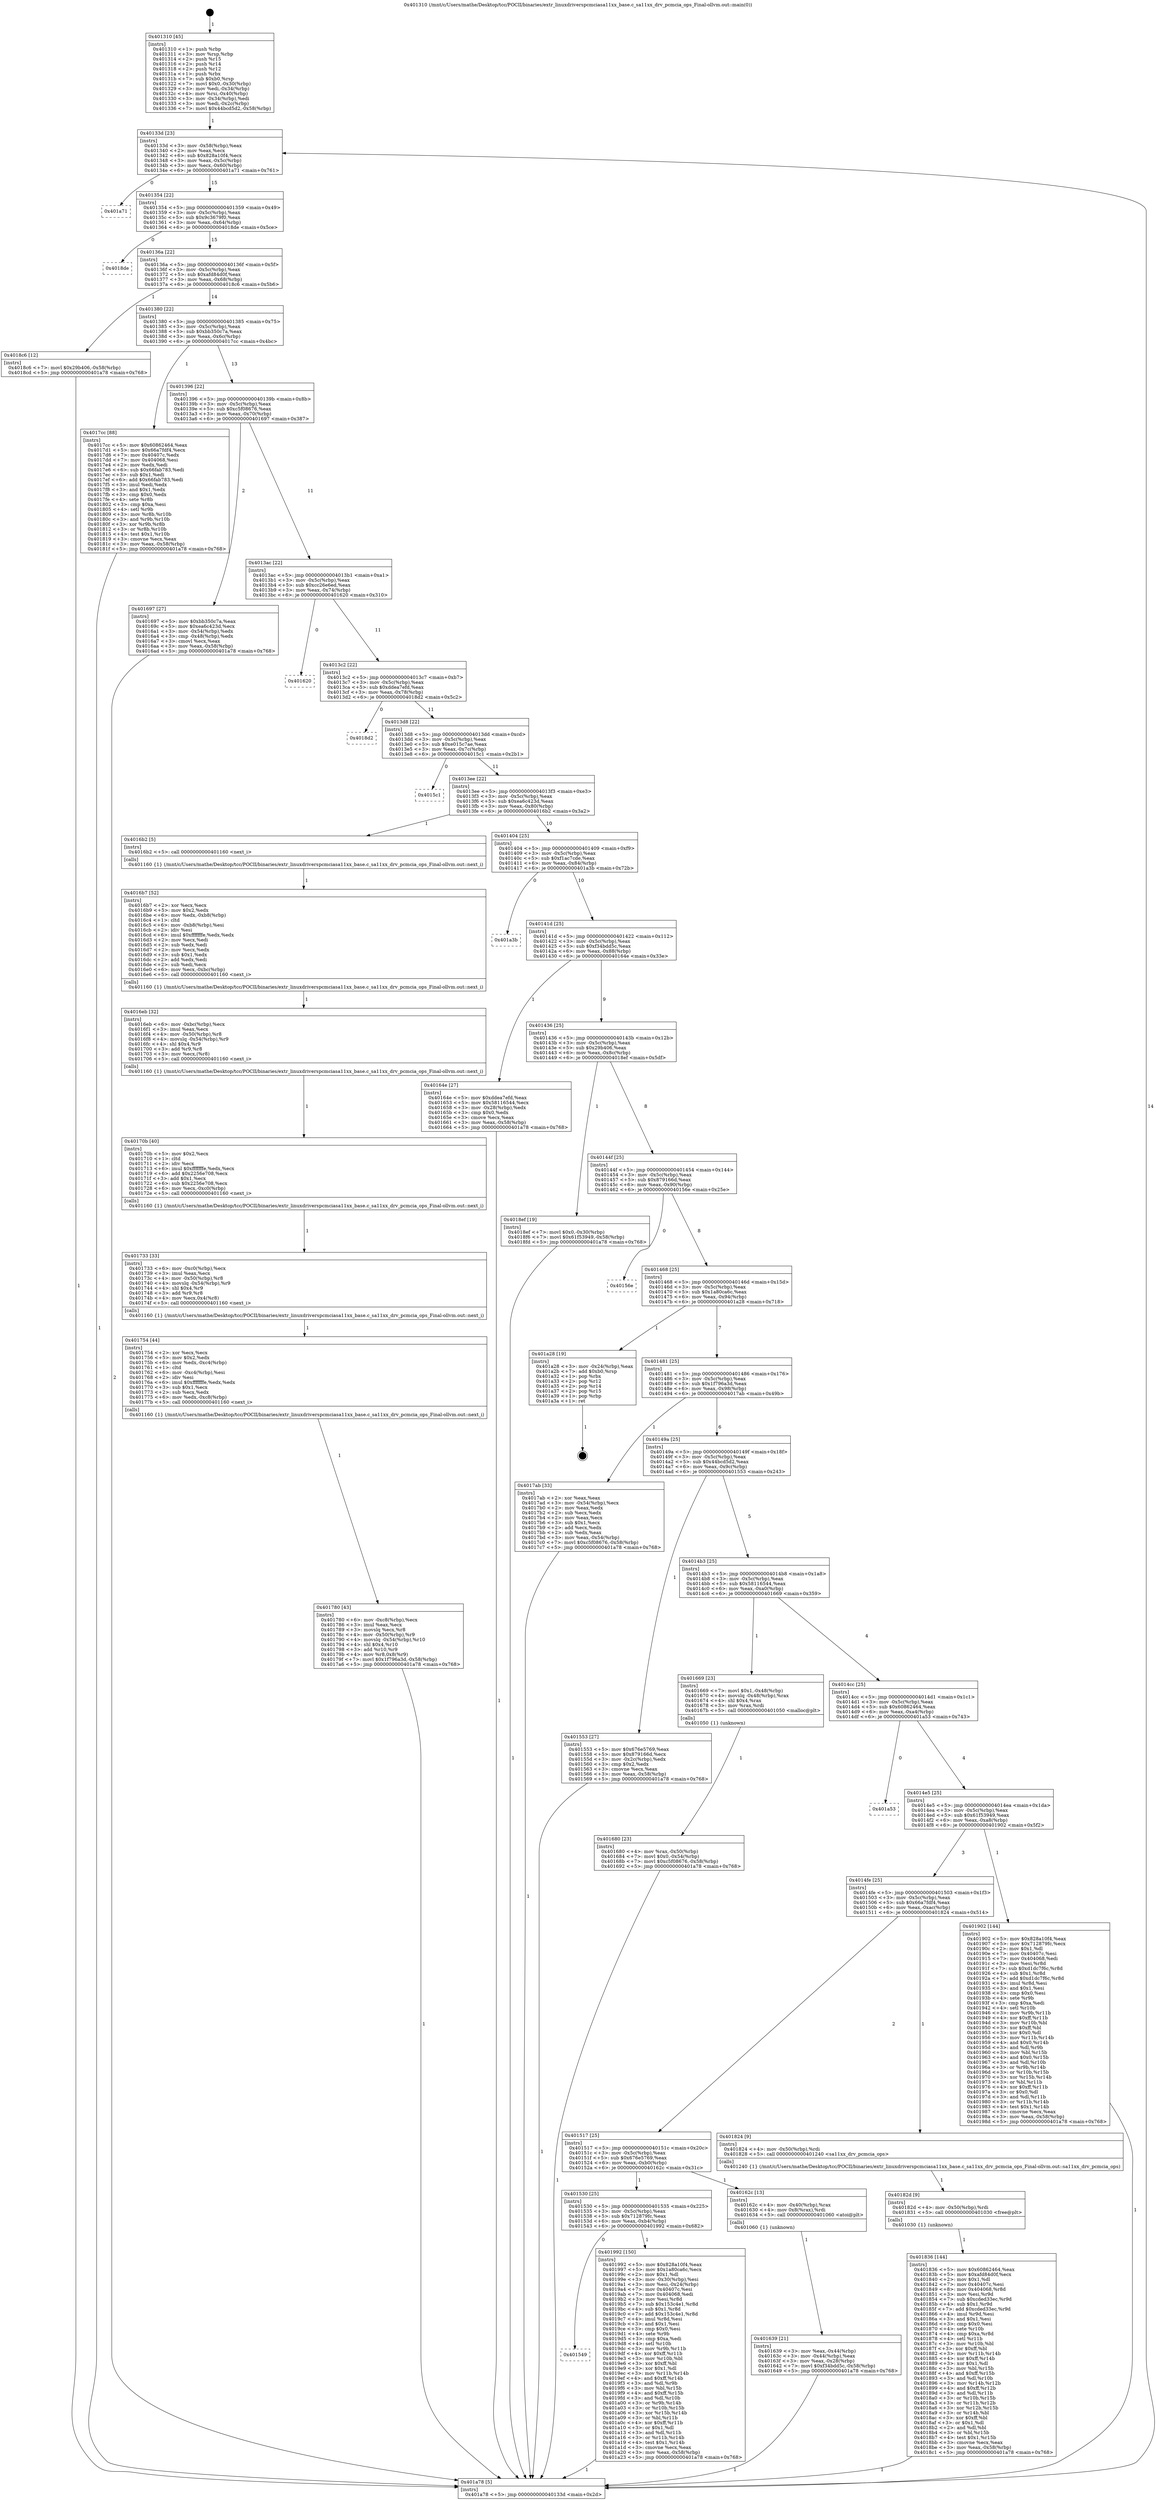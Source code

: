 digraph "0x401310" {
  label = "0x401310 (/mnt/c/Users/mathe/Desktop/tcc/POCII/binaries/extr_linuxdriverspcmciasa11xx_base.c_sa11xx_drv_pcmcia_ops_Final-ollvm.out::main(0))"
  labelloc = "t"
  node[shape=record]

  Entry [label="",width=0.3,height=0.3,shape=circle,fillcolor=black,style=filled]
  "0x40133d" [label="{
     0x40133d [23]\l
     | [instrs]\l
     &nbsp;&nbsp;0x40133d \<+3\>: mov -0x58(%rbp),%eax\l
     &nbsp;&nbsp;0x401340 \<+2\>: mov %eax,%ecx\l
     &nbsp;&nbsp;0x401342 \<+6\>: sub $0x828a10f4,%ecx\l
     &nbsp;&nbsp;0x401348 \<+3\>: mov %eax,-0x5c(%rbp)\l
     &nbsp;&nbsp;0x40134b \<+3\>: mov %ecx,-0x60(%rbp)\l
     &nbsp;&nbsp;0x40134e \<+6\>: je 0000000000401a71 \<main+0x761\>\l
  }"]
  "0x401a71" [label="{
     0x401a71\l
  }", style=dashed]
  "0x401354" [label="{
     0x401354 [22]\l
     | [instrs]\l
     &nbsp;&nbsp;0x401354 \<+5\>: jmp 0000000000401359 \<main+0x49\>\l
     &nbsp;&nbsp;0x401359 \<+3\>: mov -0x5c(%rbp),%eax\l
     &nbsp;&nbsp;0x40135c \<+5\>: sub $0x9c3679f0,%eax\l
     &nbsp;&nbsp;0x401361 \<+3\>: mov %eax,-0x64(%rbp)\l
     &nbsp;&nbsp;0x401364 \<+6\>: je 00000000004018de \<main+0x5ce\>\l
  }"]
  Exit [label="",width=0.3,height=0.3,shape=circle,fillcolor=black,style=filled,peripheries=2]
  "0x4018de" [label="{
     0x4018de\l
  }", style=dashed]
  "0x40136a" [label="{
     0x40136a [22]\l
     | [instrs]\l
     &nbsp;&nbsp;0x40136a \<+5\>: jmp 000000000040136f \<main+0x5f\>\l
     &nbsp;&nbsp;0x40136f \<+3\>: mov -0x5c(%rbp),%eax\l
     &nbsp;&nbsp;0x401372 \<+5\>: sub $0xafd84d0f,%eax\l
     &nbsp;&nbsp;0x401377 \<+3\>: mov %eax,-0x68(%rbp)\l
     &nbsp;&nbsp;0x40137a \<+6\>: je 00000000004018c6 \<main+0x5b6\>\l
  }"]
  "0x401549" [label="{
     0x401549\l
  }", style=dashed]
  "0x4018c6" [label="{
     0x4018c6 [12]\l
     | [instrs]\l
     &nbsp;&nbsp;0x4018c6 \<+7\>: movl $0x29b406,-0x58(%rbp)\l
     &nbsp;&nbsp;0x4018cd \<+5\>: jmp 0000000000401a78 \<main+0x768\>\l
  }"]
  "0x401380" [label="{
     0x401380 [22]\l
     | [instrs]\l
     &nbsp;&nbsp;0x401380 \<+5\>: jmp 0000000000401385 \<main+0x75\>\l
     &nbsp;&nbsp;0x401385 \<+3\>: mov -0x5c(%rbp),%eax\l
     &nbsp;&nbsp;0x401388 \<+5\>: sub $0xbb350c7a,%eax\l
     &nbsp;&nbsp;0x40138d \<+3\>: mov %eax,-0x6c(%rbp)\l
     &nbsp;&nbsp;0x401390 \<+6\>: je 00000000004017cc \<main+0x4bc\>\l
  }"]
  "0x401992" [label="{
     0x401992 [150]\l
     | [instrs]\l
     &nbsp;&nbsp;0x401992 \<+5\>: mov $0x828a10f4,%eax\l
     &nbsp;&nbsp;0x401997 \<+5\>: mov $0x1a80ca6c,%ecx\l
     &nbsp;&nbsp;0x40199c \<+2\>: mov $0x1,%dl\l
     &nbsp;&nbsp;0x40199e \<+3\>: mov -0x30(%rbp),%esi\l
     &nbsp;&nbsp;0x4019a1 \<+3\>: mov %esi,-0x24(%rbp)\l
     &nbsp;&nbsp;0x4019a4 \<+7\>: mov 0x40407c,%esi\l
     &nbsp;&nbsp;0x4019ab \<+7\>: mov 0x404068,%edi\l
     &nbsp;&nbsp;0x4019b2 \<+3\>: mov %esi,%r8d\l
     &nbsp;&nbsp;0x4019b5 \<+7\>: sub $0x153c4e1,%r8d\l
     &nbsp;&nbsp;0x4019bc \<+4\>: sub $0x1,%r8d\l
     &nbsp;&nbsp;0x4019c0 \<+7\>: add $0x153c4e1,%r8d\l
     &nbsp;&nbsp;0x4019c7 \<+4\>: imul %r8d,%esi\l
     &nbsp;&nbsp;0x4019cb \<+3\>: and $0x1,%esi\l
     &nbsp;&nbsp;0x4019ce \<+3\>: cmp $0x0,%esi\l
     &nbsp;&nbsp;0x4019d1 \<+4\>: sete %r9b\l
     &nbsp;&nbsp;0x4019d5 \<+3\>: cmp $0xa,%edi\l
     &nbsp;&nbsp;0x4019d8 \<+4\>: setl %r10b\l
     &nbsp;&nbsp;0x4019dc \<+3\>: mov %r9b,%r11b\l
     &nbsp;&nbsp;0x4019df \<+4\>: xor $0xff,%r11b\l
     &nbsp;&nbsp;0x4019e3 \<+3\>: mov %r10b,%bl\l
     &nbsp;&nbsp;0x4019e6 \<+3\>: xor $0xff,%bl\l
     &nbsp;&nbsp;0x4019e9 \<+3\>: xor $0x1,%dl\l
     &nbsp;&nbsp;0x4019ec \<+3\>: mov %r11b,%r14b\l
     &nbsp;&nbsp;0x4019ef \<+4\>: and $0xff,%r14b\l
     &nbsp;&nbsp;0x4019f3 \<+3\>: and %dl,%r9b\l
     &nbsp;&nbsp;0x4019f6 \<+3\>: mov %bl,%r15b\l
     &nbsp;&nbsp;0x4019f9 \<+4\>: and $0xff,%r15b\l
     &nbsp;&nbsp;0x4019fd \<+3\>: and %dl,%r10b\l
     &nbsp;&nbsp;0x401a00 \<+3\>: or %r9b,%r14b\l
     &nbsp;&nbsp;0x401a03 \<+3\>: or %r10b,%r15b\l
     &nbsp;&nbsp;0x401a06 \<+3\>: xor %r15b,%r14b\l
     &nbsp;&nbsp;0x401a09 \<+3\>: or %bl,%r11b\l
     &nbsp;&nbsp;0x401a0c \<+4\>: xor $0xff,%r11b\l
     &nbsp;&nbsp;0x401a10 \<+3\>: or $0x1,%dl\l
     &nbsp;&nbsp;0x401a13 \<+3\>: and %dl,%r11b\l
     &nbsp;&nbsp;0x401a16 \<+3\>: or %r11b,%r14b\l
     &nbsp;&nbsp;0x401a19 \<+4\>: test $0x1,%r14b\l
     &nbsp;&nbsp;0x401a1d \<+3\>: cmovne %ecx,%eax\l
     &nbsp;&nbsp;0x401a20 \<+3\>: mov %eax,-0x58(%rbp)\l
     &nbsp;&nbsp;0x401a23 \<+5\>: jmp 0000000000401a78 \<main+0x768\>\l
  }"]
  "0x4017cc" [label="{
     0x4017cc [88]\l
     | [instrs]\l
     &nbsp;&nbsp;0x4017cc \<+5\>: mov $0x60862464,%eax\l
     &nbsp;&nbsp;0x4017d1 \<+5\>: mov $0x66a7fdf4,%ecx\l
     &nbsp;&nbsp;0x4017d6 \<+7\>: mov 0x40407c,%edx\l
     &nbsp;&nbsp;0x4017dd \<+7\>: mov 0x404068,%esi\l
     &nbsp;&nbsp;0x4017e4 \<+2\>: mov %edx,%edi\l
     &nbsp;&nbsp;0x4017e6 \<+6\>: sub $0x66fab783,%edi\l
     &nbsp;&nbsp;0x4017ec \<+3\>: sub $0x1,%edi\l
     &nbsp;&nbsp;0x4017ef \<+6\>: add $0x66fab783,%edi\l
     &nbsp;&nbsp;0x4017f5 \<+3\>: imul %edi,%edx\l
     &nbsp;&nbsp;0x4017f8 \<+3\>: and $0x1,%edx\l
     &nbsp;&nbsp;0x4017fb \<+3\>: cmp $0x0,%edx\l
     &nbsp;&nbsp;0x4017fe \<+4\>: sete %r8b\l
     &nbsp;&nbsp;0x401802 \<+3\>: cmp $0xa,%esi\l
     &nbsp;&nbsp;0x401805 \<+4\>: setl %r9b\l
     &nbsp;&nbsp;0x401809 \<+3\>: mov %r8b,%r10b\l
     &nbsp;&nbsp;0x40180c \<+3\>: and %r9b,%r10b\l
     &nbsp;&nbsp;0x40180f \<+3\>: xor %r9b,%r8b\l
     &nbsp;&nbsp;0x401812 \<+3\>: or %r8b,%r10b\l
     &nbsp;&nbsp;0x401815 \<+4\>: test $0x1,%r10b\l
     &nbsp;&nbsp;0x401819 \<+3\>: cmovne %ecx,%eax\l
     &nbsp;&nbsp;0x40181c \<+3\>: mov %eax,-0x58(%rbp)\l
     &nbsp;&nbsp;0x40181f \<+5\>: jmp 0000000000401a78 \<main+0x768\>\l
  }"]
  "0x401396" [label="{
     0x401396 [22]\l
     | [instrs]\l
     &nbsp;&nbsp;0x401396 \<+5\>: jmp 000000000040139b \<main+0x8b\>\l
     &nbsp;&nbsp;0x40139b \<+3\>: mov -0x5c(%rbp),%eax\l
     &nbsp;&nbsp;0x40139e \<+5\>: sub $0xc5f08676,%eax\l
     &nbsp;&nbsp;0x4013a3 \<+3\>: mov %eax,-0x70(%rbp)\l
     &nbsp;&nbsp;0x4013a6 \<+6\>: je 0000000000401697 \<main+0x387\>\l
  }"]
  "0x401836" [label="{
     0x401836 [144]\l
     | [instrs]\l
     &nbsp;&nbsp;0x401836 \<+5\>: mov $0x60862464,%eax\l
     &nbsp;&nbsp;0x40183b \<+5\>: mov $0xafd84d0f,%ecx\l
     &nbsp;&nbsp;0x401840 \<+2\>: mov $0x1,%dl\l
     &nbsp;&nbsp;0x401842 \<+7\>: mov 0x40407c,%esi\l
     &nbsp;&nbsp;0x401849 \<+8\>: mov 0x404068,%r8d\l
     &nbsp;&nbsp;0x401851 \<+3\>: mov %esi,%r9d\l
     &nbsp;&nbsp;0x401854 \<+7\>: sub $0xcded33ec,%r9d\l
     &nbsp;&nbsp;0x40185b \<+4\>: sub $0x1,%r9d\l
     &nbsp;&nbsp;0x40185f \<+7\>: add $0xcded33ec,%r9d\l
     &nbsp;&nbsp;0x401866 \<+4\>: imul %r9d,%esi\l
     &nbsp;&nbsp;0x40186a \<+3\>: and $0x1,%esi\l
     &nbsp;&nbsp;0x40186d \<+3\>: cmp $0x0,%esi\l
     &nbsp;&nbsp;0x401870 \<+4\>: sete %r10b\l
     &nbsp;&nbsp;0x401874 \<+4\>: cmp $0xa,%r8d\l
     &nbsp;&nbsp;0x401878 \<+4\>: setl %r11b\l
     &nbsp;&nbsp;0x40187c \<+3\>: mov %r10b,%bl\l
     &nbsp;&nbsp;0x40187f \<+3\>: xor $0xff,%bl\l
     &nbsp;&nbsp;0x401882 \<+3\>: mov %r11b,%r14b\l
     &nbsp;&nbsp;0x401885 \<+4\>: xor $0xff,%r14b\l
     &nbsp;&nbsp;0x401889 \<+3\>: xor $0x1,%dl\l
     &nbsp;&nbsp;0x40188c \<+3\>: mov %bl,%r15b\l
     &nbsp;&nbsp;0x40188f \<+4\>: and $0xff,%r15b\l
     &nbsp;&nbsp;0x401893 \<+3\>: and %dl,%r10b\l
     &nbsp;&nbsp;0x401896 \<+3\>: mov %r14b,%r12b\l
     &nbsp;&nbsp;0x401899 \<+4\>: and $0xff,%r12b\l
     &nbsp;&nbsp;0x40189d \<+3\>: and %dl,%r11b\l
     &nbsp;&nbsp;0x4018a0 \<+3\>: or %r10b,%r15b\l
     &nbsp;&nbsp;0x4018a3 \<+3\>: or %r11b,%r12b\l
     &nbsp;&nbsp;0x4018a6 \<+3\>: xor %r12b,%r15b\l
     &nbsp;&nbsp;0x4018a9 \<+3\>: or %r14b,%bl\l
     &nbsp;&nbsp;0x4018ac \<+3\>: xor $0xff,%bl\l
     &nbsp;&nbsp;0x4018af \<+3\>: or $0x1,%dl\l
     &nbsp;&nbsp;0x4018b2 \<+2\>: and %dl,%bl\l
     &nbsp;&nbsp;0x4018b4 \<+3\>: or %bl,%r15b\l
     &nbsp;&nbsp;0x4018b7 \<+4\>: test $0x1,%r15b\l
     &nbsp;&nbsp;0x4018bb \<+3\>: cmovne %ecx,%eax\l
     &nbsp;&nbsp;0x4018be \<+3\>: mov %eax,-0x58(%rbp)\l
     &nbsp;&nbsp;0x4018c1 \<+5\>: jmp 0000000000401a78 \<main+0x768\>\l
  }"]
  "0x401697" [label="{
     0x401697 [27]\l
     | [instrs]\l
     &nbsp;&nbsp;0x401697 \<+5\>: mov $0xbb350c7a,%eax\l
     &nbsp;&nbsp;0x40169c \<+5\>: mov $0xea6c423d,%ecx\l
     &nbsp;&nbsp;0x4016a1 \<+3\>: mov -0x54(%rbp),%edx\l
     &nbsp;&nbsp;0x4016a4 \<+3\>: cmp -0x48(%rbp),%edx\l
     &nbsp;&nbsp;0x4016a7 \<+3\>: cmovl %ecx,%eax\l
     &nbsp;&nbsp;0x4016aa \<+3\>: mov %eax,-0x58(%rbp)\l
     &nbsp;&nbsp;0x4016ad \<+5\>: jmp 0000000000401a78 \<main+0x768\>\l
  }"]
  "0x4013ac" [label="{
     0x4013ac [22]\l
     | [instrs]\l
     &nbsp;&nbsp;0x4013ac \<+5\>: jmp 00000000004013b1 \<main+0xa1\>\l
     &nbsp;&nbsp;0x4013b1 \<+3\>: mov -0x5c(%rbp),%eax\l
     &nbsp;&nbsp;0x4013b4 \<+5\>: sub $0xcc26e6ed,%eax\l
     &nbsp;&nbsp;0x4013b9 \<+3\>: mov %eax,-0x74(%rbp)\l
     &nbsp;&nbsp;0x4013bc \<+6\>: je 0000000000401620 \<main+0x310\>\l
  }"]
  "0x40182d" [label="{
     0x40182d [9]\l
     | [instrs]\l
     &nbsp;&nbsp;0x40182d \<+4\>: mov -0x50(%rbp),%rdi\l
     &nbsp;&nbsp;0x401831 \<+5\>: call 0000000000401030 \<free@plt\>\l
     | [calls]\l
     &nbsp;&nbsp;0x401030 \{1\} (unknown)\l
  }"]
  "0x401620" [label="{
     0x401620\l
  }", style=dashed]
  "0x4013c2" [label="{
     0x4013c2 [22]\l
     | [instrs]\l
     &nbsp;&nbsp;0x4013c2 \<+5\>: jmp 00000000004013c7 \<main+0xb7\>\l
     &nbsp;&nbsp;0x4013c7 \<+3\>: mov -0x5c(%rbp),%eax\l
     &nbsp;&nbsp;0x4013ca \<+5\>: sub $0xddea7efd,%eax\l
     &nbsp;&nbsp;0x4013cf \<+3\>: mov %eax,-0x78(%rbp)\l
     &nbsp;&nbsp;0x4013d2 \<+6\>: je 00000000004018d2 \<main+0x5c2\>\l
  }"]
  "0x401780" [label="{
     0x401780 [43]\l
     | [instrs]\l
     &nbsp;&nbsp;0x401780 \<+6\>: mov -0xc8(%rbp),%ecx\l
     &nbsp;&nbsp;0x401786 \<+3\>: imul %eax,%ecx\l
     &nbsp;&nbsp;0x401789 \<+3\>: movslq %ecx,%r8\l
     &nbsp;&nbsp;0x40178c \<+4\>: mov -0x50(%rbp),%r9\l
     &nbsp;&nbsp;0x401790 \<+4\>: movslq -0x54(%rbp),%r10\l
     &nbsp;&nbsp;0x401794 \<+4\>: shl $0x4,%r10\l
     &nbsp;&nbsp;0x401798 \<+3\>: add %r10,%r9\l
     &nbsp;&nbsp;0x40179b \<+4\>: mov %r8,0x8(%r9)\l
     &nbsp;&nbsp;0x40179f \<+7\>: movl $0x1f796a3d,-0x58(%rbp)\l
     &nbsp;&nbsp;0x4017a6 \<+5\>: jmp 0000000000401a78 \<main+0x768\>\l
  }"]
  "0x4018d2" [label="{
     0x4018d2\l
  }", style=dashed]
  "0x4013d8" [label="{
     0x4013d8 [22]\l
     | [instrs]\l
     &nbsp;&nbsp;0x4013d8 \<+5\>: jmp 00000000004013dd \<main+0xcd\>\l
     &nbsp;&nbsp;0x4013dd \<+3\>: mov -0x5c(%rbp),%eax\l
     &nbsp;&nbsp;0x4013e0 \<+5\>: sub $0xe015c7ae,%eax\l
     &nbsp;&nbsp;0x4013e5 \<+3\>: mov %eax,-0x7c(%rbp)\l
     &nbsp;&nbsp;0x4013e8 \<+6\>: je 00000000004015c1 \<main+0x2b1\>\l
  }"]
  "0x401754" [label="{
     0x401754 [44]\l
     | [instrs]\l
     &nbsp;&nbsp;0x401754 \<+2\>: xor %ecx,%ecx\l
     &nbsp;&nbsp;0x401756 \<+5\>: mov $0x2,%edx\l
     &nbsp;&nbsp;0x40175b \<+6\>: mov %edx,-0xc4(%rbp)\l
     &nbsp;&nbsp;0x401761 \<+1\>: cltd\l
     &nbsp;&nbsp;0x401762 \<+6\>: mov -0xc4(%rbp),%esi\l
     &nbsp;&nbsp;0x401768 \<+2\>: idiv %esi\l
     &nbsp;&nbsp;0x40176a \<+6\>: imul $0xfffffffe,%edx,%edx\l
     &nbsp;&nbsp;0x401770 \<+3\>: sub $0x1,%ecx\l
     &nbsp;&nbsp;0x401773 \<+2\>: sub %ecx,%edx\l
     &nbsp;&nbsp;0x401775 \<+6\>: mov %edx,-0xc8(%rbp)\l
     &nbsp;&nbsp;0x40177b \<+5\>: call 0000000000401160 \<next_i\>\l
     | [calls]\l
     &nbsp;&nbsp;0x401160 \{1\} (/mnt/c/Users/mathe/Desktop/tcc/POCII/binaries/extr_linuxdriverspcmciasa11xx_base.c_sa11xx_drv_pcmcia_ops_Final-ollvm.out::next_i)\l
  }"]
  "0x4015c1" [label="{
     0x4015c1\l
  }", style=dashed]
  "0x4013ee" [label="{
     0x4013ee [22]\l
     | [instrs]\l
     &nbsp;&nbsp;0x4013ee \<+5\>: jmp 00000000004013f3 \<main+0xe3\>\l
     &nbsp;&nbsp;0x4013f3 \<+3\>: mov -0x5c(%rbp),%eax\l
     &nbsp;&nbsp;0x4013f6 \<+5\>: sub $0xea6c423d,%eax\l
     &nbsp;&nbsp;0x4013fb \<+3\>: mov %eax,-0x80(%rbp)\l
     &nbsp;&nbsp;0x4013fe \<+6\>: je 00000000004016b2 \<main+0x3a2\>\l
  }"]
  "0x401733" [label="{
     0x401733 [33]\l
     | [instrs]\l
     &nbsp;&nbsp;0x401733 \<+6\>: mov -0xc0(%rbp),%ecx\l
     &nbsp;&nbsp;0x401739 \<+3\>: imul %eax,%ecx\l
     &nbsp;&nbsp;0x40173c \<+4\>: mov -0x50(%rbp),%r8\l
     &nbsp;&nbsp;0x401740 \<+4\>: movslq -0x54(%rbp),%r9\l
     &nbsp;&nbsp;0x401744 \<+4\>: shl $0x4,%r9\l
     &nbsp;&nbsp;0x401748 \<+3\>: add %r9,%r8\l
     &nbsp;&nbsp;0x40174b \<+4\>: mov %ecx,0x4(%r8)\l
     &nbsp;&nbsp;0x40174f \<+5\>: call 0000000000401160 \<next_i\>\l
     | [calls]\l
     &nbsp;&nbsp;0x401160 \{1\} (/mnt/c/Users/mathe/Desktop/tcc/POCII/binaries/extr_linuxdriverspcmciasa11xx_base.c_sa11xx_drv_pcmcia_ops_Final-ollvm.out::next_i)\l
  }"]
  "0x4016b2" [label="{
     0x4016b2 [5]\l
     | [instrs]\l
     &nbsp;&nbsp;0x4016b2 \<+5\>: call 0000000000401160 \<next_i\>\l
     | [calls]\l
     &nbsp;&nbsp;0x401160 \{1\} (/mnt/c/Users/mathe/Desktop/tcc/POCII/binaries/extr_linuxdriverspcmciasa11xx_base.c_sa11xx_drv_pcmcia_ops_Final-ollvm.out::next_i)\l
  }"]
  "0x401404" [label="{
     0x401404 [25]\l
     | [instrs]\l
     &nbsp;&nbsp;0x401404 \<+5\>: jmp 0000000000401409 \<main+0xf9\>\l
     &nbsp;&nbsp;0x401409 \<+3\>: mov -0x5c(%rbp),%eax\l
     &nbsp;&nbsp;0x40140c \<+5\>: sub $0xf1ac7cde,%eax\l
     &nbsp;&nbsp;0x401411 \<+6\>: mov %eax,-0x84(%rbp)\l
     &nbsp;&nbsp;0x401417 \<+6\>: je 0000000000401a3b \<main+0x72b\>\l
  }"]
  "0x40170b" [label="{
     0x40170b [40]\l
     | [instrs]\l
     &nbsp;&nbsp;0x40170b \<+5\>: mov $0x2,%ecx\l
     &nbsp;&nbsp;0x401710 \<+1\>: cltd\l
     &nbsp;&nbsp;0x401711 \<+2\>: idiv %ecx\l
     &nbsp;&nbsp;0x401713 \<+6\>: imul $0xfffffffe,%edx,%ecx\l
     &nbsp;&nbsp;0x401719 \<+6\>: add $0x2256e708,%ecx\l
     &nbsp;&nbsp;0x40171f \<+3\>: add $0x1,%ecx\l
     &nbsp;&nbsp;0x401722 \<+6\>: sub $0x2256e708,%ecx\l
     &nbsp;&nbsp;0x401728 \<+6\>: mov %ecx,-0xc0(%rbp)\l
     &nbsp;&nbsp;0x40172e \<+5\>: call 0000000000401160 \<next_i\>\l
     | [calls]\l
     &nbsp;&nbsp;0x401160 \{1\} (/mnt/c/Users/mathe/Desktop/tcc/POCII/binaries/extr_linuxdriverspcmciasa11xx_base.c_sa11xx_drv_pcmcia_ops_Final-ollvm.out::next_i)\l
  }"]
  "0x401a3b" [label="{
     0x401a3b\l
  }", style=dashed]
  "0x40141d" [label="{
     0x40141d [25]\l
     | [instrs]\l
     &nbsp;&nbsp;0x40141d \<+5\>: jmp 0000000000401422 \<main+0x112\>\l
     &nbsp;&nbsp;0x401422 \<+3\>: mov -0x5c(%rbp),%eax\l
     &nbsp;&nbsp;0x401425 \<+5\>: sub $0xf34bdd5c,%eax\l
     &nbsp;&nbsp;0x40142a \<+6\>: mov %eax,-0x88(%rbp)\l
     &nbsp;&nbsp;0x401430 \<+6\>: je 000000000040164e \<main+0x33e\>\l
  }"]
  "0x4016eb" [label="{
     0x4016eb [32]\l
     | [instrs]\l
     &nbsp;&nbsp;0x4016eb \<+6\>: mov -0xbc(%rbp),%ecx\l
     &nbsp;&nbsp;0x4016f1 \<+3\>: imul %eax,%ecx\l
     &nbsp;&nbsp;0x4016f4 \<+4\>: mov -0x50(%rbp),%r8\l
     &nbsp;&nbsp;0x4016f8 \<+4\>: movslq -0x54(%rbp),%r9\l
     &nbsp;&nbsp;0x4016fc \<+4\>: shl $0x4,%r9\l
     &nbsp;&nbsp;0x401700 \<+3\>: add %r9,%r8\l
     &nbsp;&nbsp;0x401703 \<+3\>: mov %ecx,(%r8)\l
     &nbsp;&nbsp;0x401706 \<+5\>: call 0000000000401160 \<next_i\>\l
     | [calls]\l
     &nbsp;&nbsp;0x401160 \{1\} (/mnt/c/Users/mathe/Desktop/tcc/POCII/binaries/extr_linuxdriverspcmciasa11xx_base.c_sa11xx_drv_pcmcia_ops_Final-ollvm.out::next_i)\l
  }"]
  "0x40164e" [label="{
     0x40164e [27]\l
     | [instrs]\l
     &nbsp;&nbsp;0x40164e \<+5\>: mov $0xddea7efd,%eax\l
     &nbsp;&nbsp;0x401653 \<+5\>: mov $0x58116544,%ecx\l
     &nbsp;&nbsp;0x401658 \<+3\>: mov -0x28(%rbp),%edx\l
     &nbsp;&nbsp;0x40165b \<+3\>: cmp $0x0,%edx\l
     &nbsp;&nbsp;0x40165e \<+3\>: cmove %ecx,%eax\l
     &nbsp;&nbsp;0x401661 \<+3\>: mov %eax,-0x58(%rbp)\l
     &nbsp;&nbsp;0x401664 \<+5\>: jmp 0000000000401a78 \<main+0x768\>\l
  }"]
  "0x401436" [label="{
     0x401436 [25]\l
     | [instrs]\l
     &nbsp;&nbsp;0x401436 \<+5\>: jmp 000000000040143b \<main+0x12b\>\l
     &nbsp;&nbsp;0x40143b \<+3\>: mov -0x5c(%rbp),%eax\l
     &nbsp;&nbsp;0x40143e \<+5\>: sub $0x29b406,%eax\l
     &nbsp;&nbsp;0x401443 \<+6\>: mov %eax,-0x8c(%rbp)\l
     &nbsp;&nbsp;0x401449 \<+6\>: je 00000000004018ef \<main+0x5df\>\l
  }"]
  "0x4016b7" [label="{
     0x4016b7 [52]\l
     | [instrs]\l
     &nbsp;&nbsp;0x4016b7 \<+2\>: xor %ecx,%ecx\l
     &nbsp;&nbsp;0x4016b9 \<+5\>: mov $0x2,%edx\l
     &nbsp;&nbsp;0x4016be \<+6\>: mov %edx,-0xb8(%rbp)\l
     &nbsp;&nbsp;0x4016c4 \<+1\>: cltd\l
     &nbsp;&nbsp;0x4016c5 \<+6\>: mov -0xb8(%rbp),%esi\l
     &nbsp;&nbsp;0x4016cb \<+2\>: idiv %esi\l
     &nbsp;&nbsp;0x4016cd \<+6\>: imul $0xfffffffe,%edx,%edx\l
     &nbsp;&nbsp;0x4016d3 \<+2\>: mov %ecx,%edi\l
     &nbsp;&nbsp;0x4016d5 \<+2\>: sub %edx,%edi\l
     &nbsp;&nbsp;0x4016d7 \<+2\>: mov %ecx,%edx\l
     &nbsp;&nbsp;0x4016d9 \<+3\>: sub $0x1,%edx\l
     &nbsp;&nbsp;0x4016dc \<+2\>: add %edx,%edi\l
     &nbsp;&nbsp;0x4016de \<+2\>: sub %edi,%ecx\l
     &nbsp;&nbsp;0x4016e0 \<+6\>: mov %ecx,-0xbc(%rbp)\l
     &nbsp;&nbsp;0x4016e6 \<+5\>: call 0000000000401160 \<next_i\>\l
     | [calls]\l
     &nbsp;&nbsp;0x401160 \{1\} (/mnt/c/Users/mathe/Desktop/tcc/POCII/binaries/extr_linuxdriverspcmciasa11xx_base.c_sa11xx_drv_pcmcia_ops_Final-ollvm.out::next_i)\l
  }"]
  "0x4018ef" [label="{
     0x4018ef [19]\l
     | [instrs]\l
     &nbsp;&nbsp;0x4018ef \<+7\>: movl $0x0,-0x30(%rbp)\l
     &nbsp;&nbsp;0x4018f6 \<+7\>: movl $0x61f53949,-0x58(%rbp)\l
     &nbsp;&nbsp;0x4018fd \<+5\>: jmp 0000000000401a78 \<main+0x768\>\l
  }"]
  "0x40144f" [label="{
     0x40144f [25]\l
     | [instrs]\l
     &nbsp;&nbsp;0x40144f \<+5\>: jmp 0000000000401454 \<main+0x144\>\l
     &nbsp;&nbsp;0x401454 \<+3\>: mov -0x5c(%rbp),%eax\l
     &nbsp;&nbsp;0x401457 \<+5\>: sub $0x879166d,%eax\l
     &nbsp;&nbsp;0x40145c \<+6\>: mov %eax,-0x90(%rbp)\l
     &nbsp;&nbsp;0x401462 \<+6\>: je 000000000040156e \<main+0x25e\>\l
  }"]
  "0x401680" [label="{
     0x401680 [23]\l
     | [instrs]\l
     &nbsp;&nbsp;0x401680 \<+4\>: mov %rax,-0x50(%rbp)\l
     &nbsp;&nbsp;0x401684 \<+7\>: movl $0x0,-0x54(%rbp)\l
     &nbsp;&nbsp;0x40168b \<+7\>: movl $0xc5f08676,-0x58(%rbp)\l
     &nbsp;&nbsp;0x401692 \<+5\>: jmp 0000000000401a78 \<main+0x768\>\l
  }"]
  "0x40156e" [label="{
     0x40156e\l
  }", style=dashed]
  "0x401468" [label="{
     0x401468 [25]\l
     | [instrs]\l
     &nbsp;&nbsp;0x401468 \<+5\>: jmp 000000000040146d \<main+0x15d\>\l
     &nbsp;&nbsp;0x40146d \<+3\>: mov -0x5c(%rbp),%eax\l
     &nbsp;&nbsp;0x401470 \<+5\>: sub $0x1a80ca6c,%eax\l
     &nbsp;&nbsp;0x401475 \<+6\>: mov %eax,-0x94(%rbp)\l
     &nbsp;&nbsp;0x40147b \<+6\>: je 0000000000401a28 \<main+0x718\>\l
  }"]
  "0x401639" [label="{
     0x401639 [21]\l
     | [instrs]\l
     &nbsp;&nbsp;0x401639 \<+3\>: mov %eax,-0x44(%rbp)\l
     &nbsp;&nbsp;0x40163c \<+3\>: mov -0x44(%rbp),%eax\l
     &nbsp;&nbsp;0x40163f \<+3\>: mov %eax,-0x28(%rbp)\l
     &nbsp;&nbsp;0x401642 \<+7\>: movl $0xf34bdd5c,-0x58(%rbp)\l
     &nbsp;&nbsp;0x401649 \<+5\>: jmp 0000000000401a78 \<main+0x768\>\l
  }"]
  "0x401a28" [label="{
     0x401a28 [19]\l
     | [instrs]\l
     &nbsp;&nbsp;0x401a28 \<+3\>: mov -0x24(%rbp),%eax\l
     &nbsp;&nbsp;0x401a2b \<+7\>: add $0xb0,%rsp\l
     &nbsp;&nbsp;0x401a32 \<+1\>: pop %rbx\l
     &nbsp;&nbsp;0x401a33 \<+2\>: pop %r12\l
     &nbsp;&nbsp;0x401a35 \<+2\>: pop %r14\l
     &nbsp;&nbsp;0x401a37 \<+2\>: pop %r15\l
     &nbsp;&nbsp;0x401a39 \<+1\>: pop %rbp\l
     &nbsp;&nbsp;0x401a3a \<+1\>: ret\l
  }"]
  "0x401481" [label="{
     0x401481 [25]\l
     | [instrs]\l
     &nbsp;&nbsp;0x401481 \<+5\>: jmp 0000000000401486 \<main+0x176\>\l
     &nbsp;&nbsp;0x401486 \<+3\>: mov -0x5c(%rbp),%eax\l
     &nbsp;&nbsp;0x401489 \<+5\>: sub $0x1f796a3d,%eax\l
     &nbsp;&nbsp;0x40148e \<+6\>: mov %eax,-0x98(%rbp)\l
     &nbsp;&nbsp;0x401494 \<+6\>: je 00000000004017ab \<main+0x49b\>\l
  }"]
  "0x401530" [label="{
     0x401530 [25]\l
     | [instrs]\l
     &nbsp;&nbsp;0x401530 \<+5\>: jmp 0000000000401535 \<main+0x225\>\l
     &nbsp;&nbsp;0x401535 \<+3\>: mov -0x5c(%rbp),%eax\l
     &nbsp;&nbsp;0x401538 \<+5\>: sub $0x712879fc,%eax\l
     &nbsp;&nbsp;0x40153d \<+6\>: mov %eax,-0xb4(%rbp)\l
     &nbsp;&nbsp;0x401543 \<+6\>: je 0000000000401992 \<main+0x682\>\l
  }"]
  "0x4017ab" [label="{
     0x4017ab [33]\l
     | [instrs]\l
     &nbsp;&nbsp;0x4017ab \<+2\>: xor %eax,%eax\l
     &nbsp;&nbsp;0x4017ad \<+3\>: mov -0x54(%rbp),%ecx\l
     &nbsp;&nbsp;0x4017b0 \<+2\>: mov %eax,%edx\l
     &nbsp;&nbsp;0x4017b2 \<+2\>: sub %ecx,%edx\l
     &nbsp;&nbsp;0x4017b4 \<+2\>: mov %eax,%ecx\l
     &nbsp;&nbsp;0x4017b6 \<+3\>: sub $0x1,%ecx\l
     &nbsp;&nbsp;0x4017b9 \<+2\>: add %ecx,%edx\l
     &nbsp;&nbsp;0x4017bb \<+2\>: sub %edx,%eax\l
     &nbsp;&nbsp;0x4017bd \<+3\>: mov %eax,-0x54(%rbp)\l
     &nbsp;&nbsp;0x4017c0 \<+7\>: movl $0xc5f08676,-0x58(%rbp)\l
     &nbsp;&nbsp;0x4017c7 \<+5\>: jmp 0000000000401a78 \<main+0x768\>\l
  }"]
  "0x40149a" [label="{
     0x40149a [25]\l
     | [instrs]\l
     &nbsp;&nbsp;0x40149a \<+5\>: jmp 000000000040149f \<main+0x18f\>\l
     &nbsp;&nbsp;0x40149f \<+3\>: mov -0x5c(%rbp),%eax\l
     &nbsp;&nbsp;0x4014a2 \<+5\>: sub $0x44bcd5d2,%eax\l
     &nbsp;&nbsp;0x4014a7 \<+6\>: mov %eax,-0x9c(%rbp)\l
     &nbsp;&nbsp;0x4014ad \<+6\>: je 0000000000401553 \<main+0x243\>\l
  }"]
  "0x40162c" [label="{
     0x40162c [13]\l
     | [instrs]\l
     &nbsp;&nbsp;0x40162c \<+4\>: mov -0x40(%rbp),%rax\l
     &nbsp;&nbsp;0x401630 \<+4\>: mov 0x8(%rax),%rdi\l
     &nbsp;&nbsp;0x401634 \<+5\>: call 0000000000401060 \<atoi@plt\>\l
     | [calls]\l
     &nbsp;&nbsp;0x401060 \{1\} (unknown)\l
  }"]
  "0x401553" [label="{
     0x401553 [27]\l
     | [instrs]\l
     &nbsp;&nbsp;0x401553 \<+5\>: mov $0x676e5769,%eax\l
     &nbsp;&nbsp;0x401558 \<+5\>: mov $0x879166d,%ecx\l
     &nbsp;&nbsp;0x40155d \<+3\>: mov -0x2c(%rbp),%edx\l
     &nbsp;&nbsp;0x401560 \<+3\>: cmp $0x2,%edx\l
     &nbsp;&nbsp;0x401563 \<+3\>: cmovne %ecx,%eax\l
     &nbsp;&nbsp;0x401566 \<+3\>: mov %eax,-0x58(%rbp)\l
     &nbsp;&nbsp;0x401569 \<+5\>: jmp 0000000000401a78 \<main+0x768\>\l
  }"]
  "0x4014b3" [label="{
     0x4014b3 [25]\l
     | [instrs]\l
     &nbsp;&nbsp;0x4014b3 \<+5\>: jmp 00000000004014b8 \<main+0x1a8\>\l
     &nbsp;&nbsp;0x4014b8 \<+3\>: mov -0x5c(%rbp),%eax\l
     &nbsp;&nbsp;0x4014bb \<+5\>: sub $0x58116544,%eax\l
     &nbsp;&nbsp;0x4014c0 \<+6\>: mov %eax,-0xa0(%rbp)\l
     &nbsp;&nbsp;0x4014c6 \<+6\>: je 0000000000401669 \<main+0x359\>\l
  }"]
  "0x401a78" [label="{
     0x401a78 [5]\l
     | [instrs]\l
     &nbsp;&nbsp;0x401a78 \<+5\>: jmp 000000000040133d \<main+0x2d\>\l
  }"]
  "0x401310" [label="{
     0x401310 [45]\l
     | [instrs]\l
     &nbsp;&nbsp;0x401310 \<+1\>: push %rbp\l
     &nbsp;&nbsp;0x401311 \<+3\>: mov %rsp,%rbp\l
     &nbsp;&nbsp;0x401314 \<+2\>: push %r15\l
     &nbsp;&nbsp;0x401316 \<+2\>: push %r14\l
     &nbsp;&nbsp;0x401318 \<+2\>: push %r12\l
     &nbsp;&nbsp;0x40131a \<+1\>: push %rbx\l
     &nbsp;&nbsp;0x40131b \<+7\>: sub $0xb0,%rsp\l
     &nbsp;&nbsp;0x401322 \<+7\>: movl $0x0,-0x30(%rbp)\l
     &nbsp;&nbsp;0x401329 \<+3\>: mov %edi,-0x34(%rbp)\l
     &nbsp;&nbsp;0x40132c \<+4\>: mov %rsi,-0x40(%rbp)\l
     &nbsp;&nbsp;0x401330 \<+3\>: mov -0x34(%rbp),%edi\l
     &nbsp;&nbsp;0x401333 \<+3\>: mov %edi,-0x2c(%rbp)\l
     &nbsp;&nbsp;0x401336 \<+7\>: movl $0x44bcd5d2,-0x58(%rbp)\l
  }"]
  "0x401517" [label="{
     0x401517 [25]\l
     | [instrs]\l
     &nbsp;&nbsp;0x401517 \<+5\>: jmp 000000000040151c \<main+0x20c\>\l
     &nbsp;&nbsp;0x40151c \<+3\>: mov -0x5c(%rbp),%eax\l
     &nbsp;&nbsp;0x40151f \<+5\>: sub $0x676e5769,%eax\l
     &nbsp;&nbsp;0x401524 \<+6\>: mov %eax,-0xb0(%rbp)\l
     &nbsp;&nbsp;0x40152a \<+6\>: je 000000000040162c \<main+0x31c\>\l
  }"]
  "0x401669" [label="{
     0x401669 [23]\l
     | [instrs]\l
     &nbsp;&nbsp;0x401669 \<+7\>: movl $0x1,-0x48(%rbp)\l
     &nbsp;&nbsp;0x401670 \<+4\>: movslq -0x48(%rbp),%rax\l
     &nbsp;&nbsp;0x401674 \<+4\>: shl $0x4,%rax\l
     &nbsp;&nbsp;0x401678 \<+3\>: mov %rax,%rdi\l
     &nbsp;&nbsp;0x40167b \<+5\>: call 0000000000401050 \<malloc@plt\>\l
     | [calls]\l
     &nbsp;&nbsp;0x401050 \{1\} (unknown)\l
  }"]
  "0x4014cc" [label="{
     0x4014cc [25]\l
     | [instrs]\l
     &nbsp;&nbsp;0x4014cc \<+5\>: jmp 00000000004014d1 \<main+0x1c1\>\l
     &nbsp;&nbsp;0x4014d1 \<+3\>: mov -0x5c(%rbp),%eax\l
     &nbsp;&nbsp;0x4014d4 \<+5\>: sub $0x60862464,%eax\l
     &nbsp;&nbsp;0x4014d9 \<+6\>: mov %eax,-0xa4(%rbp)\l
     &nbsp;&nbsp;0x4014df \<+6\>: je 0000000000401a53 \<main+0x743\>\l
  }"]
  "0x401824" [label="{
     0x401824 [9]\l
     | [instrs]\l
     &nbsp;&nbsp;0x401824 \<+4\>: mov -0x50(%rbp),%rdi\l
     &nbsp;&nbsp;0x401828 \<+5\>: call 0000000000401240 \<sa11xx_drv_pcmcia_ops\>\l
     | [calls]\l
     &nbsp;&nbsp;0x401240 \{1\} (/mnt/c/Users/mathe/Desktop/tcc/POCII/binaries/extr_linuxdriverspcmciasa11xx_base.c_sa11xx_drv_pcmcia_ops_Final-ollvm.out::sa11xx_drv_pcmcia_ops)\l
  }"]
  "0x401a53" [label="{
     0x401a53\l
  }", style=dashed]
  "0x4014e5" [label="{
     0x4014e5 [25]\l
     | [instrs]\l
     &nbsp;&nbsp;0x4014e5 \<+5\>: jmp 00000000004014ea \<main+0x1da\>\l
     &nbsp;&nbsp;0x4014ea \<+3\>: mov -0x5c(%rbp),%eax\l
     &nbsp;&nbsp;0x4014ed \<+5\>: sub $0x61f53949,%eax\l
     &nbsp;&nbsp;0x4014f2 \<+6\>: mov %eax,-0xa8(%rbp)\l
     &nbsp;&nbsp;0x4014f8 \<+6\>: je 0000000000401902 \<main+0x5f2\>\l
  }"]
  "0x4014fe" [label="{
     0x4014fe [25]\l
     | [instrs]\l
     &nbsp;&nbsp;0x4014fe \<+5\>: jmp 0000000000401503 \<main+0x1f3\>\l
     &nbsp;&nbsp;0x401503 \<+3\>: mov -0x5c(%rbp),%eax\l
     &nbsp;&nbsp;0x401506 \<+5\>: sub $0x66a7fdf4,%eax\l
     &nbsp;&nbsp;0x40150b \<+6\>: mov %eax,-0xac(%rbp)\l
     &nbsp;&nbsp;0x401511 \<+6\>: je 0000000000401824 \<main+0x514\>\l
  }"]
  "0x401902" [label="{
     0x401902 [144]\l
     | [instrs]\l
     &nbsp;&nbsp;0x401902 \<+5\>: mov $0x828a10f4,%eax\l
     &nbsp;&nbsp;0x401907 \<+5\>: mov $0x712879fc,%ecx\l
     &nbsp;&nbsp;0x40190c \<+2\>: mov $0x1,%dl\l
     &nbsp;&nbsp;0x40190e \<+7\>: mov 0x40407c,%esi\l
     &nbsp;&nbsp;0x401915 \<+7\>: mov 0x404068,%edi\l
     &nbsp;&nbsp;0x40191c \<+3\>: mov %esi,%r8d\l
     &nbsp;&nbsp;0x40191f \<+7\>: sub $0xd1dc7f6c,%r8d\l
     &nbsp;&nbsp;0x401926 \<+4\>: sub $0x1,%r8d\l
     &nbsp;&nbsp;0x40192a \<+7\>: add $0xd1dc7f6c,%r8d\l
     &nbsp;&nbsp;0x401931 \<+4\>: imul %r8d,%esi\l
     &nbsp;&nbsp;0x401935 \<+3\>: and $0x1,%esi\l
     &nbsp;&nbsp;0x401938 \<+3\>: cmp $0x0,%esi\l
     &nbsp;&nbsp;0x40193b \<+4\>: sete %r9b\l
     &nbsp;&nbsp;0x40193f \<+3\>: cmp $0xa,%edi\l
     &nbsp;&nbsp;0x401942 \<+4\>: setl %r10b\l
     &nbsp;&nbsp;0x401946 \<+3\>: mov %r9b,%r11b\l
     &nbsp;&nbsp;0x401949 \<+4\>: xor $0xff,%r11b\l
     &nbsp;&nbsp;0x40194d \<+3\>: mov %r10b,%bl\l
     &nbsp;&nbsp;0x401950 \<+3\>: xor $0xff,%bl\l
     &nbsp;&nbsp;0x401953 \<+3\>: xor $0x0,%dl\l
     &nbsp;&nbsp;0x401956 \<+3\>: mov %r11b,%r14b\l
     &nbsp;&nbsp;0x401959 \<+4\>: and $0x0,%r14b\l
     &nbsp;&nbsp;0x40195d \<+3\>: and %dl,%r9b\l
     &nbsp;&nbsp;0x401960 \<+3\>: mov %bl,%r15b\l
     &nbsp;&nbsp;0x401963 \<+4\>: and $0x0,%r15b\l
     &nbsp;&nbsp;0x401967 \<+3\>: and %dl,%r10b\l
     &nbsp;&nbsp;0x40196a \<+3\>: or %r9b,%r14b\l
     &nbsp;&nbsp;0x40196d \<+3\>: or %r10b,%r15b\l
     &nbsp;&nbsp;0x401970 \<+3\>: xor %r15b,%r14b\l
     &nbsp;&nbsp;0x401973 \<+3\>: or %bl,%r11b\l
     &nbsp;&nbsp;0x401976 \<+4\>: xor $0xff,%r11b\l
     &nbsp;&nbsp;0x40197a \<+3\>: or $0x0,%dl\l
     &nbsp;&nbsp;0x40197d \<+3\>: and %dl,%r11b\l
     &nbsp;&nbsp;0x401980 \<+3\>: or %r11b,%r14b\l
     &nbsp;&nbsp;0x401983 \<+4\>: test $0x1,%r14b\l
     &nbsp;&nbsp;0x401987 \<+3\>: cmovne %ecx,%eax\l
     &nbsp;&nbsp;0x40198a \<+3\>: mov %eax,-0x58(%rbp)\l
     &nbsp;&nbsp;0x40198d \<+5\>: jmp 0000000000401a78 \<main+0x768\>\l
  }"]
  Entry -> "0x401310" [label=" 1"]
  "0x40133d" -> "0x401a71" [label=" 0"]
  "0x40133d" -> "0x401354" [label=" 15"]
  "0x401a28" -> Exit [label=" 1"]
  "0x401354" -> "0x4018de" [label=" 0"]
  "0x401354" -> "0x40136a" [label=" 15"]
  "0x401992" -> "0x401a78" [label=" 1"]
  "0x40136a" -> "0x4018c6" [label=" 1"]
  "0x40136a" -> "0x401380" [label=" 14"]
  "0x401530" -> "0x401549" [label=" 0"]
  "0x401380" -> "0x4017cc" [label=" 1"]
  "0x401380" -> "0x401396" [label=" 13"]
  "0x401530" -> "0x401992" [label=" 1"]
  "0x401396" -> "0x401697" [label=" 2"]
  "0x401396" -> "0x4013ac" [label=" 11"]
  "0x401902" -> "0x401a78" [label=" 1"]
  "0x4013ac" -> "0x401620" [label=" 0"]
  "0x4013ac" -> "0x4013c2" [label=" 11"]
  "0x4018ef" -> "0x401a78" [label=" 1"]
  "0x4013c2" -> "0x4018d2" [label=" 0"]
  "0x4013c2" -> "0x4013d8" [label=" 11"]
  "0x4018c6" -> "0x401a78" [label=" 1"]
  "0x4013d8" -> "0x4015c1" [label=" 0"]
  "0x4013d8" -> "0x4013ee" [label=" 11"]
  "0x401836" -> "0x401a78" [label=" 1"]
  "0x4013ee" -> "0x4016b2" [label=" 1"]
  "0x4013ee" -> "0x401404" [label=" 10"]
  "0x40182d" -> "0x401836" [label=" 1"]
  "0x401404" -> "0x401a3b" [label=" 0"]
  "0x401404" -> "0x40141d" [label=" 10"]
  "0x401824" -> "0x40182d" [label=" 1"]
  "0x40141d" -> "0x40164e" [label=" 1"]
  "0x40141d" -> "0x401436" [label=" 9"]
  "0x4017cc" -> "0x401a78" [label=" 1"]
  "0x401436" -> "0x4018ef" [label=" 1"]
  "0x401436" -> "0x40144f" [label=" 8"]
  "0x4017ab" -> "0x401a78" [label=" 1"]
  "0x40144f" -> "0x40156e" [label=" 0"]
  "0x40144f" -> "0x401468" [label=" 8"]
  "0x401780" -> "0x401a78" [label=" 1"]
  "0x401468" -> "0x401a28" [label=" 1"]
  "0x401468" -> "0x401481" [label=" 7"]
  "0x401754" -> "0x401780" [label=" 1"]
  "0x401481" -> "0x4017ab" [label=" 1"]
  "0x401481" -> "0x40149a" [label=" 6"]
  "0x401733" -> "0x401754" [label=" 1"]
  "0x40149a" -> "0x401553" [label=" 1"]
  "0x40149a" -> "0x4014b3" [label=" 5"]
  "0x401553" -> "0x401a78" [label=" 1"]
  "0x401310" -> "0x40133d" [label=" 1"]
  "0x401a78" -> "0x40133d" [label=" 14"]
  "0x40170b" -> "0x401733" [label=" 1"]
  "0x4014b3" -> "0x401669" [label=" 1"]
  "0x4014b3" -> "0x4014cc" [label=" 4"]
  "0x4016b7" -> "0x4016eb" [label=" 1"]
  "0x4014cc" -> "0x401a53" [label=" 0"]
  "0x4014cc" -> "0x4014e5" [label=" 4"]
  "0x4016b2" -> "0x4016b7" [label=" 1"]
  "0x4014e5" -> "0x401902" [label=" 1"]
  "0x4014e5" -> "0x4014fe" [label=" 3"]
  "0x401697" -> "0x401a78" [label=" 2"]
  "0x4014fe" -> "0x401824" [label=" 1"]
  "0x4014fe" -> "0x401517" [label=" 2"]
  "0x4016eb" -> "0x40170b" [label=" 1"]
  "0x401517" -> "0x40162c" [label=" 1"]
  "0x401517" -> "0x401530" [label=" 1"]
  "0x40162c" -> "0x401639" [label=" 1"]
  "0x401639" -> "0x401a78" [label=" 1"]
  "0x40164e" -> "0x401a78" [label=" 1"]
  "0x401669" -> "0x401680" [label=" 1"]
  "0x401680" -> "0x401a78" [label=" 1"]
}
